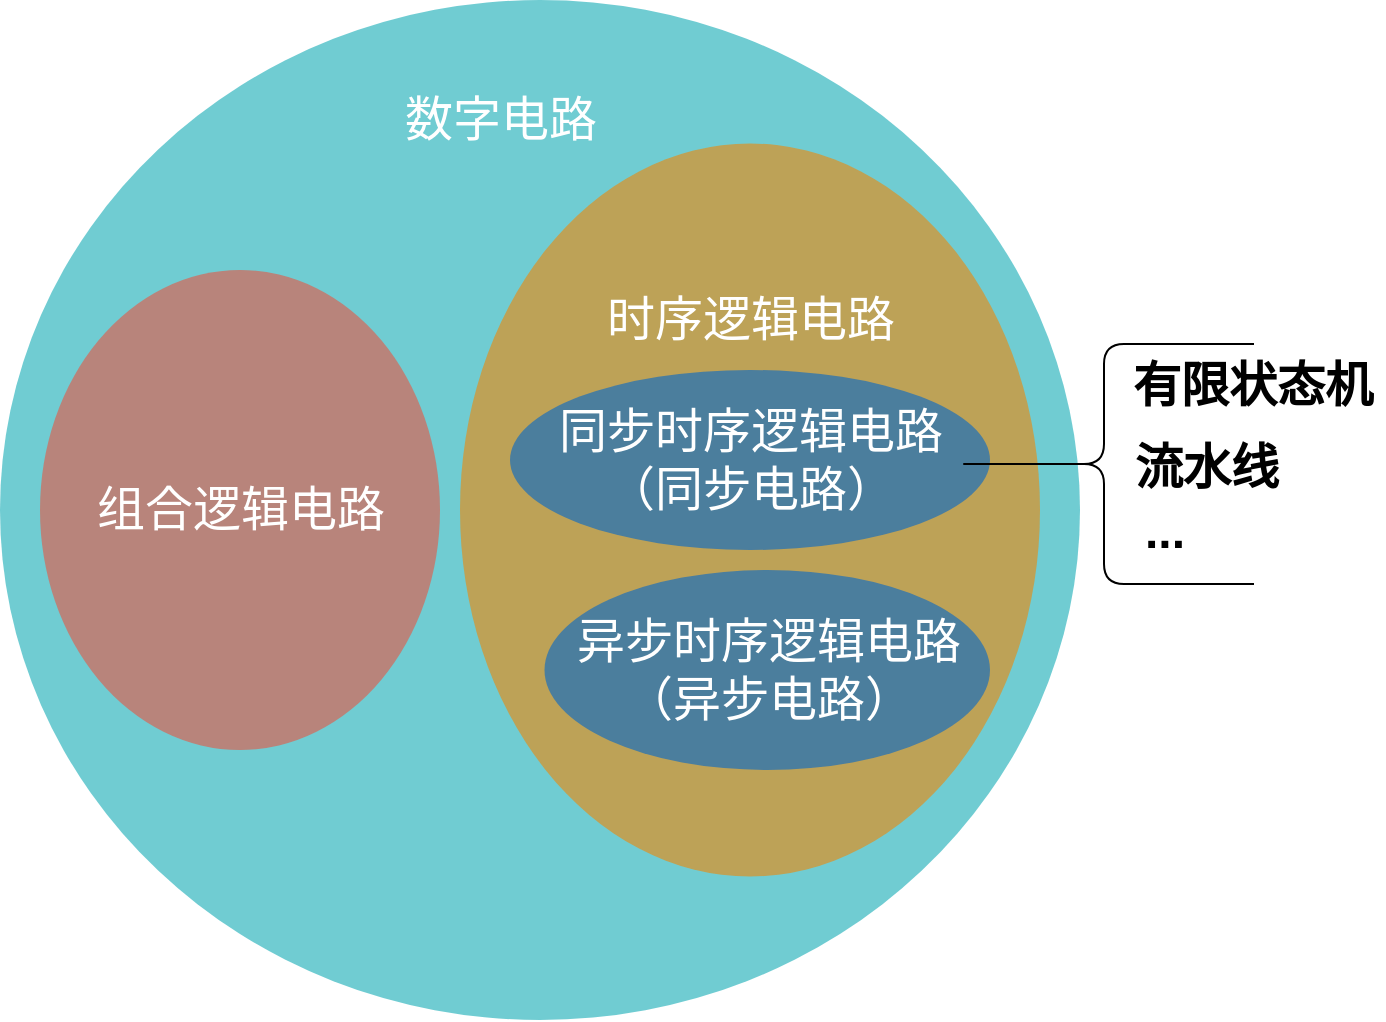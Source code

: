 <mxfile version="14.1.8" type="device"><diagram id="3228e29e-7158-1315-38df-8450db1d8a1d" name="Page-1"><mxGraphModel dx="1086" dy="806" grid="0" gridSize="10" guides="1" tooltips="1" connect="1" arrows="1" fold="1" page="0" pageScale="1" pageWidth="1169" pageHeight="827" background="none" math="0" shadow="0"><root><mxCell id="0"/><mxCell id="1" parent="0"/><mxCell id="21532" value="" style="ellipse;fillColor=#12AAB5;opacity=60;strokeColor=none;html=1;fontColor=#FFFFFF;" parent="1" vertex="1"><mxGeometry x="180" y="15" width="540" height="510" as="geometry"/></mxCell><mxCell id="21533" value="&lt;font style=&quot;font-size: 24px&quot;&gt;组合逻辑电路&lt;/font&gt;" style="ellipse;fillColor=#e85642;opacity=60;strokeColor=none;html=1;fontColor=#FFFFFF;" parent="1" vertex="1"><mxGeometry x="200" y="150" width="200" height="240" as="geometry"/></mxCell><mxCell id="21534" value="&lt;font style=&quot;font-size: 24px&quot;&gt;数字电路&lt;/font&gt;" style="text;fontSize=24;align=center;verticalAlign=middle;html=1;fontColor=#FFFFFF;" parent="1" vertex="1"><mxGeometry x="334.5" y="40" width="190" height="70" as="geometry"/></mxCell><mxCell id="21531" value="" style="ellipse;fillColor=#F08705;opacity=60;strokeColor=none;html=1;fontColor=#FFFFFF;" parent="1" vertex="1"><mxGeometry x="410" y="86.75" width="290" height="366.5" as="geometry"/></mxCell><mxCell id="21535" value="时序逻辑电路" style="text;fontSize=24;align=center;verticalAlign=middle;html=1;fontColor=#FFFFFF;" parent="1" vertex="1"><mxGeometry x="460" y="140" width="190" height="70" as="geometry"/></mxCell><mxCell id="76WFhjjqE-Pi32J2RFPr-21540" value="&lt;font style=&quot;font-size: 24px&quot;&gt;同步时序逻辑电路&lt;br&gt;（同步电路）&lt;/font&gt;" style="ellipse;opacity=60;strokeColor=none;html=1;fontColor=#FFFFFF;fillColor=#0066CC;" vertex="1" parent="1"><mxGeometry x="435" y="200" width="240" height="90" as="geometry"/></mxCell><mxCell id="76WFhjjqE-Pi32J2RFPr-21541" value="&lt;font style=&quot;font-size: 24px&quot;&gt;异步时序逻辑电路&lt;br&gt;（异步电路）&lt;/font&gt;" style="ellipse;opacity=60;strokeColor=none;html=1;fontColor=#FFFFFF;fillColor=#0066CC;" vertex="1" parent="1"><mxGeometry x="452.25" y="300" width="222.75" height="100" as="geometry"/></mxCell><mxCell id="76WFhjjqE-Pi32J2RFPr-21542" value="" style="shape=curlyBracket;whiteSpace=wrap;html=1;rounded=1;fillColor=#0066CC;" vertex="1" parent="1"><mxGeometry x="657" y="187" width="150" height="120" as="geometry"/></mxCell><mxCell id="76WFhjjqE-Pi32J2RFPr-21544" value="&lt;font color=&quot;#000000&quot;&gt;&lt;b&gt;有限状态机&lt;/b&gt;&lt;/font&gt;" style="text;fontSize=24;align=center;verticalAlign=middle;html=1;fontColor=#FFFFFF;" vertex="1" parent="1"><mxGeometry x="739" y="191" width="133" height="34" as="geometry"/></mxCell><mxCell id="76WFhjjqE-Pi32J2RFPr-21545" value="&lt;font color=&quot;#000000&quot;&gt;&lt;b&gt;流水线&lt;/b&gt;&lt;/font&gt;" style="text;fontSize=24;align=center;verticalAlign=middle;html=1;fontColor=#FFFFFF;" vertex="1" parent="1"><mxGeometry x="745" y="232" width="76" height="34" as="geometry"/></mxCell><mxCell id="76WFhjjqE-Pi32J2RFPr-21546" value="&lt;font color=&quot;#000000&quot;&gt;&lt;b&gt;...&lt;/b&gt;&lt;/font&gt;" style="text;fontSize=24;align=center;verticalAlign=middle;html=1;fontColor=#FFFFFF;" vertex="1" parent="1"><mxGeometry x="745" y="264" width="33" height="34" as="geometry"/></mxCell></root></mxGraphModel></diagram></mxfile>